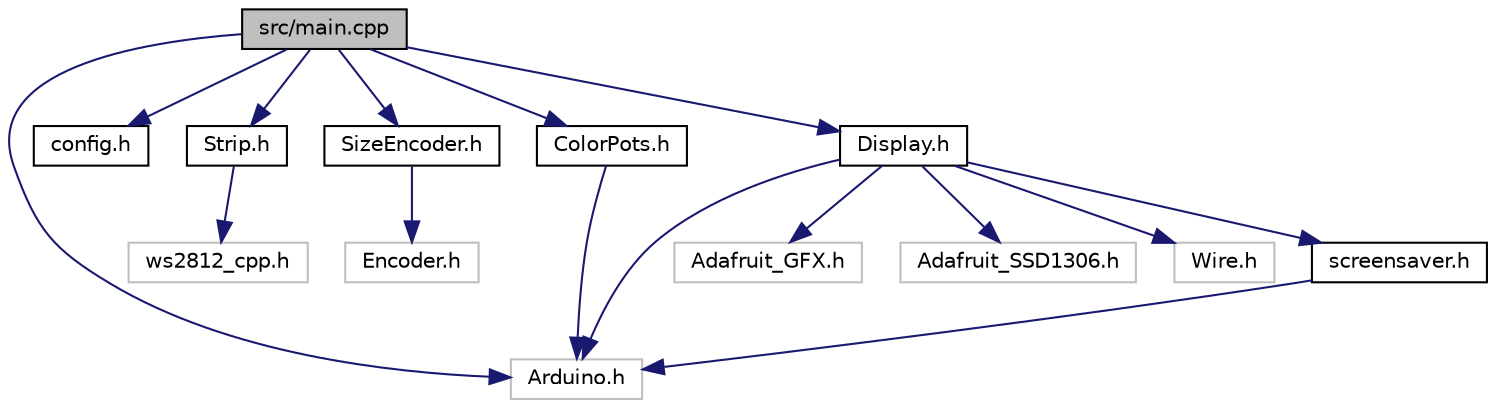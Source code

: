 digraph "src/main.cpp"
{
 // LATEX_PDF_SIZE
  edge [fontname="Helvetica",fontsize="10",labelfontname="Helvetica",labelfontsize="10"];
  node [fontname="Helvetica",fontsize="10",shape=record];
  Node1 [label="src/main.cpp",height=0.2,width=0.4,color="black", fillcolor="grey75", style="filled", fontcolor="black",tooltip="Main firmware file for the strip tester."];
  Node1 -> Node2 [color="midnightblue",fontsize="10",style="solid",fontname="Helvetica"];
  Node2 [label="Arduino.h",height=0.2,width=0.4,color="grey75", fillcolor="white", style="filled",tooltip=" "];
  Node1 -> Node3 [color="midnightblue",fontsize="10",style="solid",fontname="Helvetica"];
  Node3 [label="config.h",height=0.2,width=0.4,color="black", fillcolor="white", style="filled",URL="$config_8h.html",tooltip="Configuration file for the firmware."];
  Node1 -> Node4 [color="midnightblue",fontsize="10",style="solid",fontname="Helvetica"];
  Node4 [label="Strip.h",height=0.2,width=0.4,color="black", fillcolor="white", style="filled",URL="$Strip_8h.html",tooltip="Contains the Strip class."];
  Node4 -> Node5 [color="midnightblue",fontsize="10",style="solid",fontname="Helvetica"];
  Node5 [label="ws2812_cpp.h",height=0.2,width=0.4,color="grey75", fillcolor="white", style="filled",tooltip=" "];
  Node1 -> Node6 [color="midnightblue",fontsize="10",style="solid",fontname="Helvetica"];
  Node6 [label="SizeEncoder.h",height=0.2,width=0.4,color="black", fillcolor="white", style="filled",URL="$SizeEncoder_8h.html",tooltip="Contains the size encoder class."];
  Node6 -> Node7 [color="midnightblue",fontsize="10",style="solid",fontname="Helvetica"];
  Node7 [label="Encoder.h",height=0.2,width=0.4,color="grey75", fillcolor="white", style="filled",tooltip=" "];
  Node1 -> Node8 [color="midnightblue",fontsize="10",style="solid",fontname="Helvetica"];
  Node8 [label="ColorPots.h",height=0.2,width=0.4,color="black", fillcolor="white", style="filled",URL="$ColorPots_8h.html",tooltip="Provides the ColorPots class."];
  Node8 -> Node2 [color="midnightblue",fontsize="10",style="solid",fontname="Helvetica"];
  Node1 -> Node9 [color="midnightblue",fontsize="10",style="solid",fontname="Helvetica"];
  Node9 [label="Display.h",height=0.2,width=0.4,color="black", fillcolor="white", style="filled",URL="$Display_8h.html",tooltip="Provides the Display class."];
  Node9 -> Node2 [color="midnightblue",fontsize="10",style="solid",fontname="Helvetica"];
  Node9 -> Node10 [color="midnightblue",fontsize="10",style="solid",fontname="Helvetica"];
  Node10 [label="Adafruit_GFX.h",height=0.2,width=0.4,color="grey75", fillcolor="white", style="filled",tooltip=" "];
  Node9 -> Node11 [color="midnightblue",fontsize="10",style="solid",fontname="Helvetica"];
  Node11 [label="Adafruit_SSD1306.h",height=0.2,width=0.4,color="grey75", fillcolor="white", style="filled",tooltip=" "];
  Node9 -> Node12 [color="midnightblue",fontsize="10",style="solid",fontname="Helvetica"];
  Node12 [label="Wire.h",height=0.2,width=0.4,color="grey75", fillcolor="white", style="filled",tooltip=" "];
  Node9 -> Node13 [color="midnightblue",fontsize="10",style="solid",fontname="Helvetica"];
  Node13 [label="screensaver.h",height=0.2,width=0.4,color="black", fillcolor="white", style="filled",URL="$screensaver_8h.html",tooltip="Contains the BMP data for the Waddle Dee screensaver."];
  Node13 -> Node2 [color="midnightblue",fontsize="10",style="solid",fontname="Helvetica"];
}
